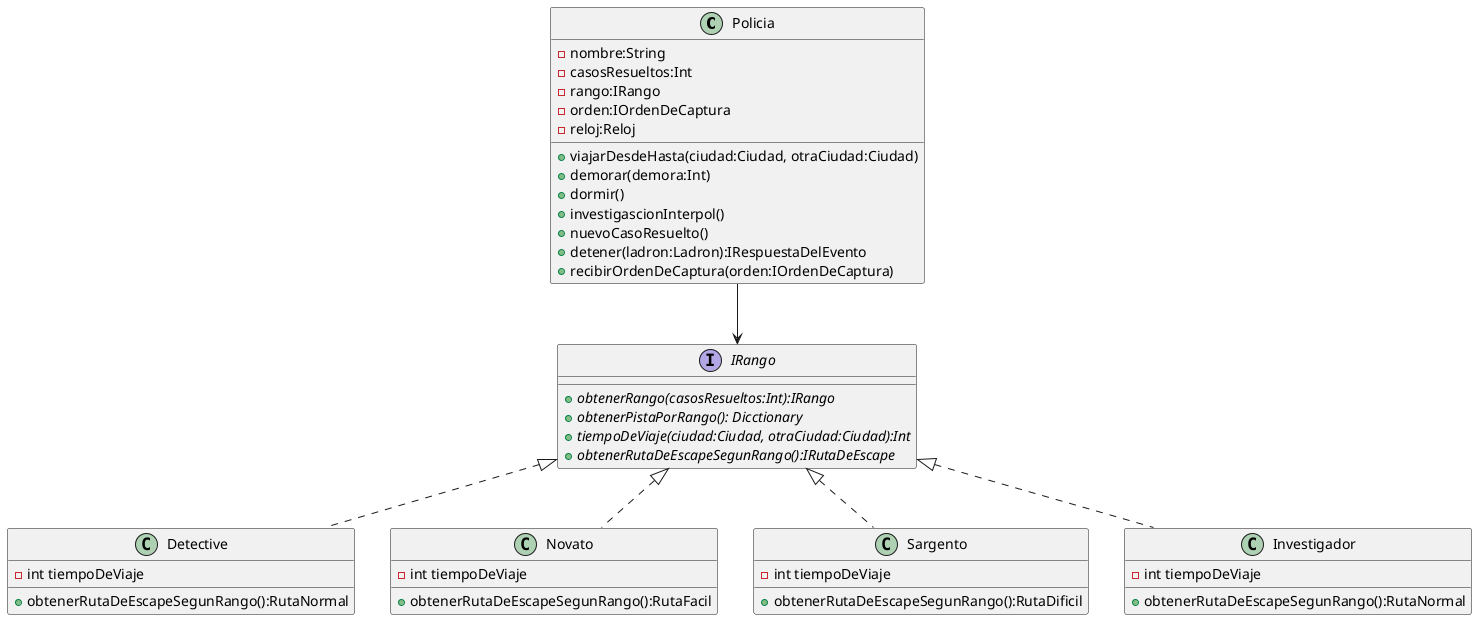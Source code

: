 @startuml
class Policia
{
    - nombre:String 
    - casosResueltos:Int 
    - rango:IRango 
    - orden:IOrdenDeCaptura 
    - reloj:Reloj 
    + viajarDesdeHasta(ciudad:Ciudad, otraCiudad:Ciudad)
    + demorar(demora:Int)
    + dormir()
    + investigascionInterpol()
    + nuevoCasoResuelto()
    + detener(ladron:Ladron):IRespuestaDelEvento
    + recibirOrdenDeCaptura(orden:IOrdenDeCaptura)

}
interface IRango
{
    + {abstract} obtenerRango(casosResueltos:Int):IRango
    + {abstract} obtenerPistaPorRango(): Dicctionary
    + {abstract} tiempoDeViaje(ciudad:Ciudad, otraCiudad:Ciudad):Int
    + {abstract} obtenerRutaDeEscapeSegunRango():IRutaDeEscape
}

class Detective
{
    -int tiempoDeViaje
    + obtenerRutaDeEscapeSegunRango():RutaNormal
}
class Novato
{
    -int tiempoDeViaje
    + obtenerRutaDeEscapeSegunRango():RutaFacil
}
class Sargento
{
    -int tiempoDeViaje
    + obtenerRutaDeEscapeSegunRango():RutaDificil
}
class Investigador
{
    -int tiempoDeViaje
    + obtenerRutaDeEscapeSegunRango():RutaNormal
}


Policia -->IRango
IRango <|..Investigador
IRango <|..Sargento
IRango <|.. Detective
IRango <|..Novato

@enduml